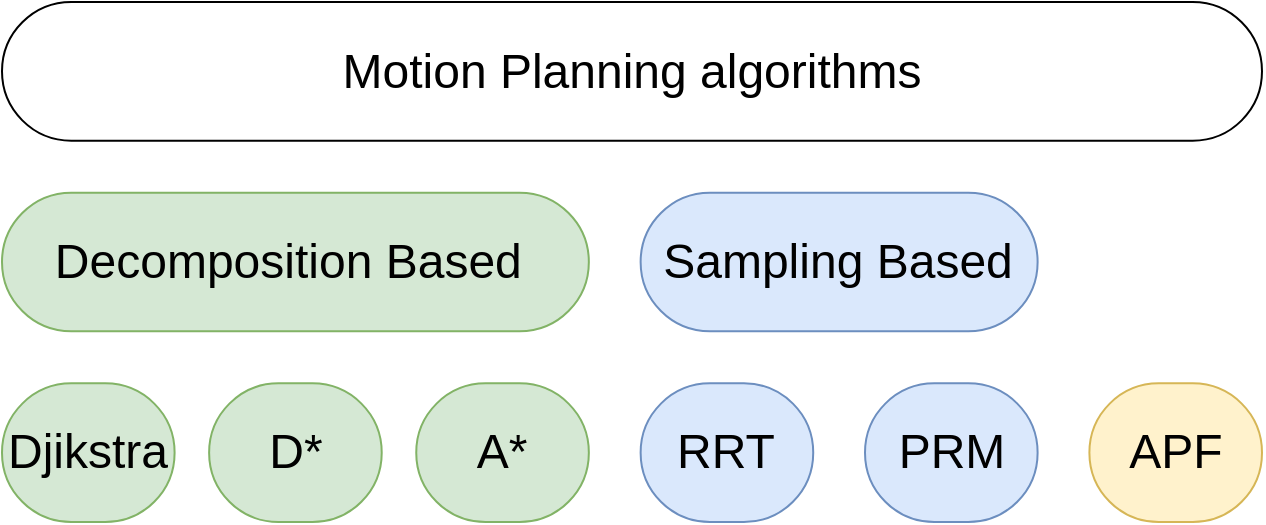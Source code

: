 <mxfile version="25.0.3">
  <diagram name="Page-1" id="KlBNU3gMlBzk0mecVJpD">
    <mxGraphModel dx="2559" dy="924" grid="1" gridSize="10" guides="1" tooltips="1" connect="1" arrows="1" fold="1" page="1" pageScale="1" pageWidth="850" pageHeight="1100" math="0" shadow="0">
      <root>
        <mxCell id="0" />
        <mxCell id="1" parent="0" />
        <mxCell id="_l40FFRcOn8nGsp9NCON-2" value="&lt;span style=&quot;font-size: 24px;&quot;&gt;Motion Planning algorithms&lt;/span&gt;" style="rounded=1;whiteSpace=wrap;html=1;gradientColor=none;fillColor=default;arcSize=50;container=0;" parent="1" vertex="1">
          <mxGeometry x="-100" y="210" width="630.0" height="69.333" as="geometry" />
        </mxCell>
        <mxCell id="_l40FFRcOn8nGsp9NCON-5" value="&lt;span style=&quot;font-size: 24px;&quot;&gt;Decomposition Based&amp;nbsp;&lt;/span&gt;" style="rounded=1;whiteSpace=wrap;html=1;fillColor=#d5e8d4;arcSize=50;strokeColor=#82b366;container=0;" parent="1" vertex="1">
          <mxGeometry x="-100" y="305.333" width="293.425" height="69.333" as="geometry" />
        </mxCell>
        <mxCell id="_l40FFRcOn8nGsp9NCON-6" value="&lt;span style=&quot;font-size: 24px;&quot;&gt;Djikstra&lt;/span&gt;" style="rounded=1;whiteSpace=wrap;html=1;fillColor=#d5e8d4;arcSize=50;strokeColor=#82b366;container=0;" parent="1" vertex="1">
          <mxGeometry x="-100" y="400.667" width="86.301" height="69.333" as="geometry" />
        </mxCell>
        <mxCell id="_l40FFRcOn8nGsp9NCON-7" value="&lt;span style=&quot;font-size: 24px;&quot;&gt;Sampling Based&lt;/span&gt;" style="rounded=1;whiteSpace=wrap;html=1;fillColor=#dae8fc;arcSize=50;strokeColor=#6c8ebf;container=0;" parent="1" vertex="1">
          <mxGeometry x="219.315" y="305.333" width="198.493" height="69.333" as="geometry" />
        </mxCell>
        <mxCell id="HrClhL4IU1lc_NUUf7Lj-1" value="&lt;span style=&quot;font-size: 24px;&quot;&gt;D*&lt;/span&gt;" style="rounded=1;whiteSpace=wrap;html=1;fillColor=#d5e8d4;arcSize=50;strokeColor=#82b366;container=0;" parent="1" vertex="1">
          <mxGeometry x="3.562" y="400.667" width="86.301" height="69.333" as="geometry" />
        </mxCell>
        <mxCell id="HrClhL4IU1lc_NUUf7Lj-2" value="&lt;span style=&quot;font-size: 24px;&quot;&gt;A*&lt;/span&gt;" style="rounded=1;whiteSpace=wrap;html=1;fillColor=#d5e8d4;arcSize=50;strokeColor=#82b366;container=0;" parent="1" vertex="1">
          <mxGeometry x="107.123" y="400.667" width="86.301" height="69.333" as="geometry" />
        </mxCell>
        <mxCell id="HrClhL4IU1lc_NUUf7Lj-4" value="&lt;span style=&quot;font-size: 24px;&quot;&gt;RRT&lt;/span&gt;" style="rounded=1;whiteSpace=wrap;html=1;fillColor=#dae8fc;arcSize=50;strokeColor=#6c8ebf;container=0;" parent="1" vertex="1">
          <mxGeometry x="219.315" y="400.667" width="86.301" height="69.333" as="geometry" />
        </mxCell>
        <mxCell id="HrClhL4IU1lc_NUUf7Lj-5" value="&lt;span style=&quot;font-size: 24px;&quot;&gt;PRM&lt;/span&gt;" style="rounded=1;whiteSpace=wrap;html=1;fillColor=#dae8fc;arcSize=50;strokeColor=#6c8ebf;container=0;" parent="1" vertex="1">
          <mxGeometry x="331.507" y="400.667" width="86.301" height="69.333" as="geometry" />
        </mxCell>
        <mxCell id="HrClhL4IU1lc_NUUf7Lj-6" value="&lt;span style=&quot;font-size: 24px;&quot;&gt;APF&lt;/span&gt;" style="rounded=1;whiteSpace=wrap;html=1;fillColor=#fff2cc;arcSize=50;container=0;strokeColor=#d6b656;" parent="1" vertex="1">
          <mxGeometry x="443.699" y="400.667" width="86.301" height="69.333" as="geometry" />
        </mxCell>
      </root>
    </mxGraphModel>
  </diagram>
</mxfile>
